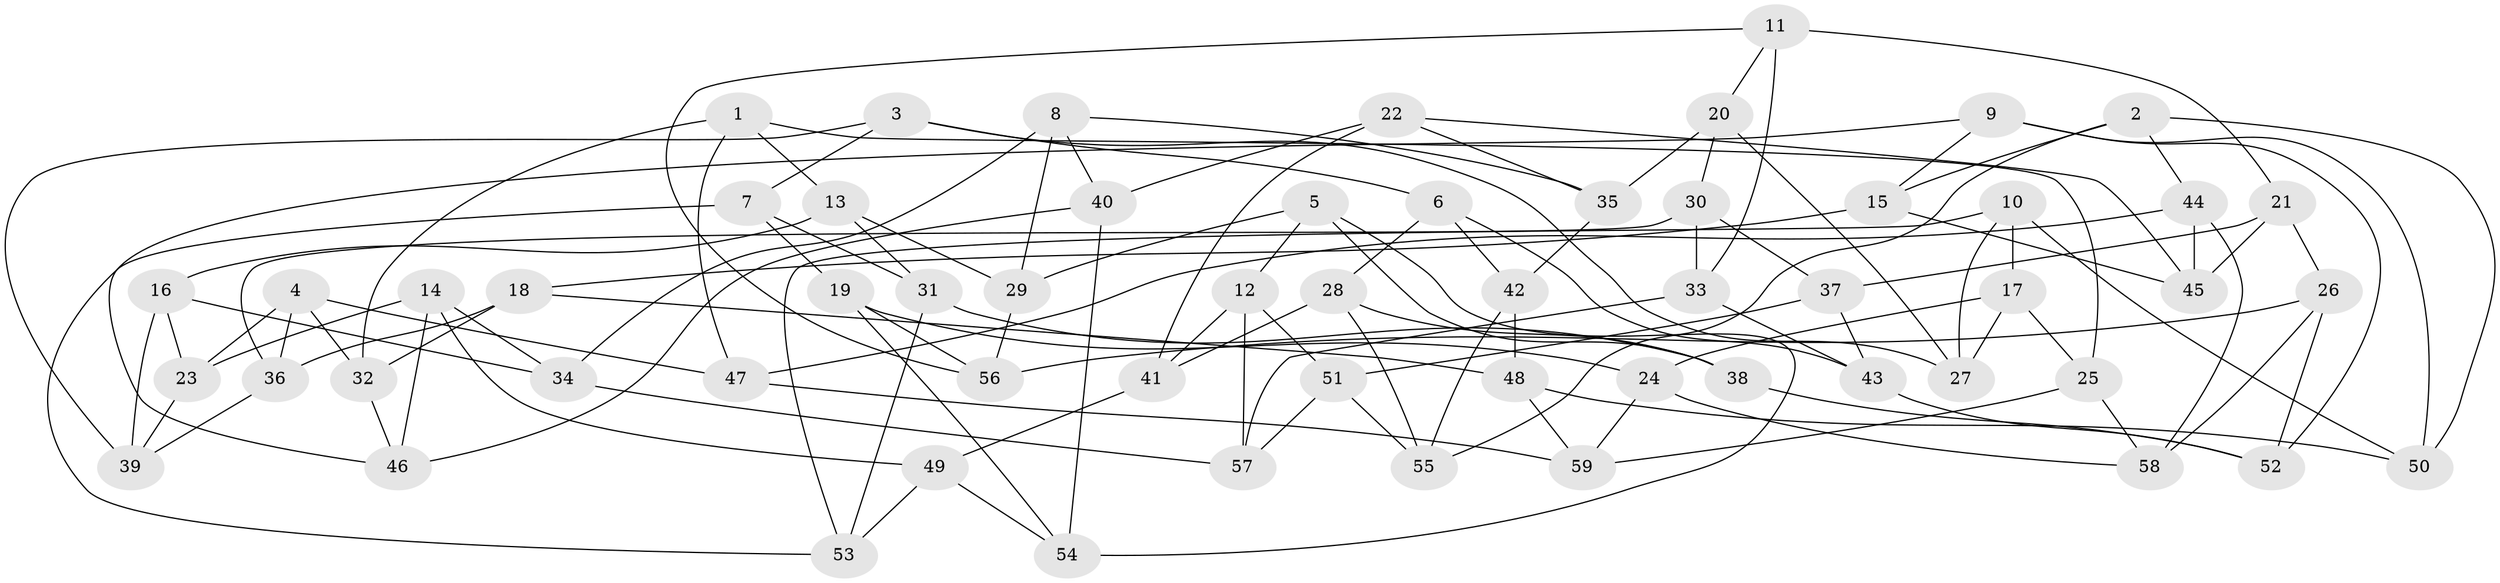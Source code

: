 // Generated by graph-tools (version 1.1) at 2025/03/03/09/25 03:03:01]
// undirected, 59 vertices, 118 edges
graph export_dot {
graph [start="1"]
  node [color=gray90,style=filled];
  1;
  2;
  3;
  4;
  5;
  6;
  7;
  8;
  9;
  10;
  11;
  12;
  13;
  14;
  15;
  16;
  17;
  18;
  19;
  20;
  21;
  22;
  23;
  24;
  25;
  26;
  27;
  28;
  29;
  30;
  31;
  32;
  33;
  34;
  35;
  36;
  37;
  38;
  39;
  40;
  41;
  42;
  43;
  44;
  45;
  46;
  47;
  48;
  49;
  50;
  51;
  52;
  53;
  54;
  55;
  56;
  57;
  58;
  59;
  1 -- 32;
  1 -- 25;
  1 -- 47;
  1 -- 13;
  2 -- 50;
  2 -- 44;
  2 -- 15;
  2 -- 55;
  3 -- 27;
  3 -- 6;
  3 -- 7;
  3 -- 39;
  4 -- 32;
  4 -- 23;
  4 -- 36;
  4 -- 47;
  5 -- 29;
  5 -- 54;
  5 -- 38;
  5 -- 12;
  6 -- 43;
  6 -- 28;
  6 -- 42;
  7 -- 19;
  7 -- 31;
  7 -- 53;
  8 -- 29;
  8 -- 40;
  8 -- 35;
  8 -- 34;
  9 -- 52;
  9 -- 50;
  9 -- 15;
  9 -- 46;
  10 -- 50;
  10 -- 17;
  10 -- 27;
  10 -- 53;
  11 -- 33;
  11 -- 20;
  11 -- 56;
  11 -- 21;
  12 -- 51;
  12 -- 41;
  12 -- 57;
  13 -- 16;
  13 -- 31;
  13 -- 29;
  14 -- 46;
  14 -- 49;
  14 -- 34;
  14 -- 23;
  15 -- 45;
  15 -- 18;
  16 -- 39;
  16 -- 23;
  16 -- 34;
  17 -- 24;
  17 -- 27;
  17 -- 25;
  18 -- 36;
  18 -- 48;
  18 -- 32;
  19 -- 56;
  19 -- 54;
  19 -- 24;
  20 -- 27;
  20 -- 35;
  20 -- 30;
  21 -- 45;
  21 -- 37;
  21 -- 26;
  22 -- 45;
  22 -- 41;
  22 -- 40;
  22 -- 35;
  23 -- 39;
  24 -- 58;
  24 -- 59;
  25 -- 58;
  25 -- 59;
  26 -- 56;
  26 -- 52;
  26 -- 58;
  28 -- 55;
  28 -- 38;
  28 -- 41;
  29 -- 56;
  30 -- 33;
  30 -- 36;
  30 -- 37;
  31 -- 38;
  31 -- 53;
  32 -- 46;
  33 -- 57;
  33 -- 43;
  34 -- 57;
  35 -- 42;
  36 -- 39;
  37 -- 43;
  37 -- 51;
  38 -- 52;
  40 -- 54;
  40 -- 46;
  41 -- 49;
  42 -- 48;
  42 -- 55;
  43 -- 52;
  44 -- 47;
  44 -- 45;
  44 -- 58;
  47 -- 59;
  48 -- 59;
  48 -- 50;
  49 -- 54;
  49 -- 53;
  51 -- 57;
  51 -- 55;
}
